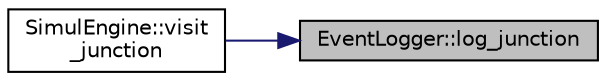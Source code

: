 digraph "EventLogger::log_junction"
{
 // LATEX_PDF_SIZE
  edge [fontname="Helvetica",fontsize="10",labelfontname="Helvetica",labelfontsize="10"];
  node [fontname="Helvetica",fontsize="10",shape=record];
  rankdir="RL";
  Node1 [label="EventLogger::log_junction",height=0.2,width=0.4,color="black", fillcolor="grey75", style="filled", fontcolor="black",tooltip="logs the junctions's object state"];
  Node1 -> Node2 [dir="back",color="midnightblue",fontsize="10",style="solid",fontname="Helvetica"];
  Node2 [label="SimulEngine::visit\l_junction",height=0.2,width=0.4,color="black", fillcolor="white", style="filled",URL="$class_simul_engine.html#a6b7354f836425255c194911b2117ac92",tooltip="junction logic implementation"];
}
